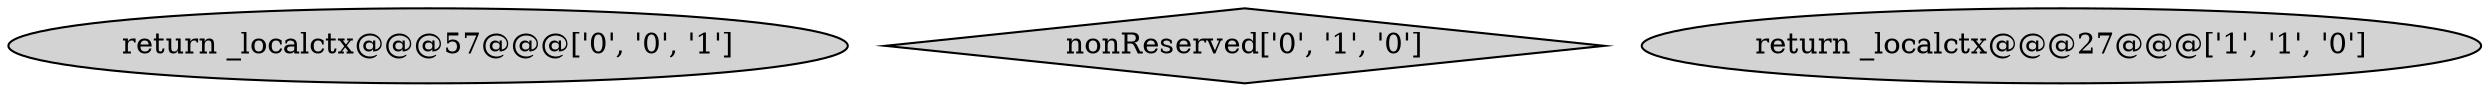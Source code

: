 digraph {
16 [style = filled, label = "return _localctx@@@57@@@['0', '0', '1']", fillcolor = lightgray, shape = ellipse image = "AAA0AAABBB3BBB"];
12 [style = filled, label = "nonReserved['0', '1', '0']", fillcolor = lightgray, shape = diamond image = "AAA0AAABBB2BBB"];
2 [style = filled, label = "return _localctx@@@27@@@['1', '1', '0']", fillcolor = lightgray, shape = ellipse image = "AAA0AAABBB1BBB"];
}
